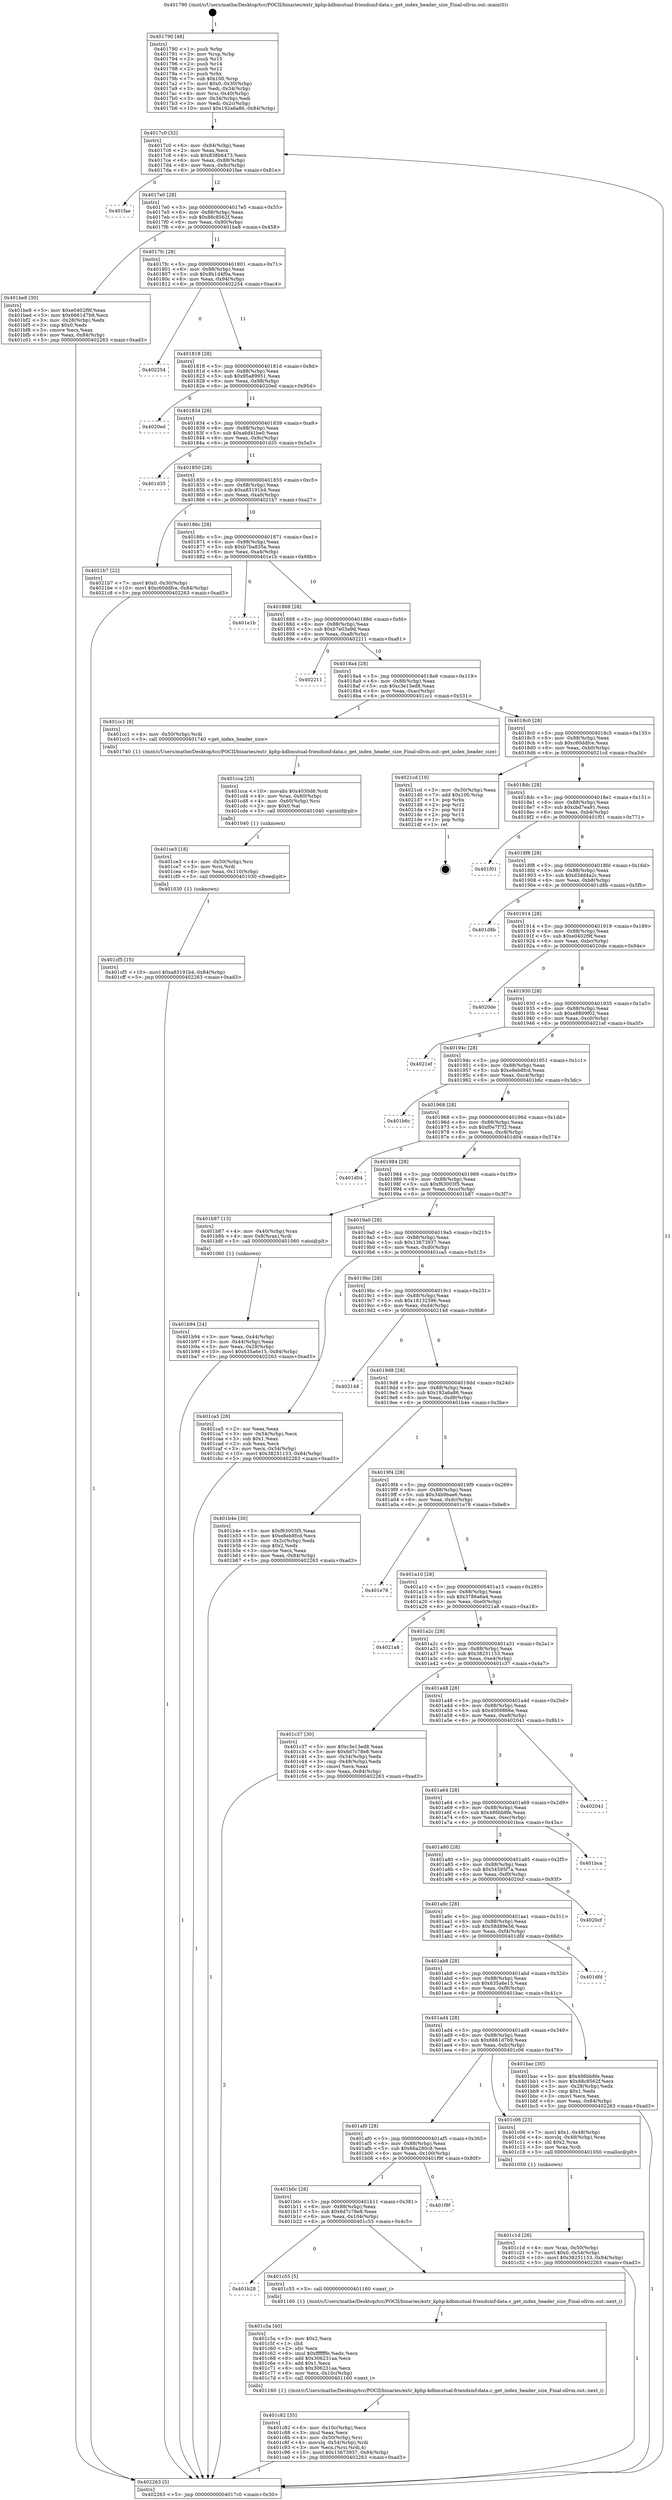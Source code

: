 digraph "0x401790" {
  label = "0x401790 (/mnt/c/Users/mathe/Desktop/tcc/POCII/binaries/extr_kphp-kdbmutual-friendsmf-data.c_get_index_header_size_Final-ollvm.out::main(0))"
  labelloc = "t"
  node[shape=record]

  Entry [label="",width=0.3,height=0.3,shape=circle,fillcolor=black,style=filled]
  "0x4017c0" [label="{
     0x4017c0 [32]\l
     | [instrs]\l
     &nbsp;&nbsp;0x4017c0 \<+6\>: mov -0x84(%rbp),%eax\l
     &nbsp;&nbsp;0x4017c6 \<+2\>: mov %eax,%ecx\l
     &nbsp;&nbsp;0x4017c8 \<+6\>: sub $0x838b6473,%ecx\l
     &nbsp;&nbsp;0x4017ce \<+6\>: mov %eax,-0x88(%rbp)\l
     &nbsp;&nbsp;0x4017d4 \<+6\>: mov %ecx,-0x8c(%rbp)\l
     &nbsp;&nbsp;0x4017da \<+6\>: je 0000000000401fae \<main+0x81e\>\l
  }"]
  "0x401fae" [label="{
     0x401fae\l
  }", style=dashed]
  "0x4017e0" [label="{
     0x4017e0 [28]\l
     | [instrs]\l
     &nbsp;&nbsp;0x4017e0 \<+5\>: jmp 00000000004017e5 \<main+0x55\>\l
     &nbsp;&nbsp;0x4017e5 \<+6\>: mov -0x88(%rbp),%eax\l
     &nbsp;&nbsp;0x4017eb \<+5\>: sub $0x88c8562f,%eax\l
     &nbsp;&nbsp;0x4017f0 \<+6\>: mov %eax,-0x90(%rbp)\l
     &nbsp;&nbsp;0x4017f6 \<+6\>: je 0000000000401be8 \<main+0x458\>\l
  }"]
  Exit [label="",width=0.3,height=0.3,shape=circle,fillcolor=black,style=filled,peripheries=2]
  "0x401be8" [label="{
     0x401be8 [30]\l
     | [instrs]\l
     &nbsp;&nbsp;0x401be8 \<+5\>: mov $0xe0402f9f,%eax\l
     &nbsp;&nbsp;0x401bed \<+5\>: mov $0x6661d7b9,%ecx\l
     &nbsp;&nbsp;0x401bf2 \<+3\>: mov -0x28(%rbp),%edx\l
     &nbsp;&nbsp;0x401bf5 \<+3\>: cmp $0x0,%edx\l
     &nbsp;&nbsp;0x401bf8 \<+3\>: cmove %ecx,%eax\l
     &nbsp;&nbsp;0x401bfb \<+6\>: mov %eax,-0x84(%rbp)\l
     &nbsp;&nbsp;0x401c01 \<+5\>: jmp 0000000000402263 \<main+0xad3\>\l
  }"]
  "0x4017fc" [label="{
     0x4017fc [28]\l
     | [instrs]\l
     &nbsp;&nbsp;0x4017fc \<+5\>: jmp 0000000000401801 \<main+0x71\>\l
     &nbsp;&nbsp;0x401801 \<+6\>: mov -0x88(%rbp),%eax\l
     &nbsp;&nbsp;0x401807 \<+5\>: sub $0x8b1d4f0a,%eax\l
     &nbsp;&nbsp;0x40180c \<+6\>: mov %eax,-0x94(%rbp)\l
     &nbsp;&nbsp;0x401812 \<+6\>: je 0000000000402254 \<main+0xac4\>\l
  }"]
  "0x401cf5" [label="{
     0x401cf5 [15]\l
     | [instrs]\l
     &nbsp;&nbsp;0x401cf5 \<+10\>: movl $0xa83191b4,-0x84(%rbp)\l
     &nbsp;&nbsp;0x401cff \<+5\>: jmp 0000000000402263 \<main+0xad3\>\l
  }"]
  "0x402254" [label="{
     0x402254\l
  }", style=dashed]
  "0x401818" [label="{
     0x401818 [28]\l
     | [instrs]\l
     &nbsp;&nbsp;0x401818 \<+5\>: jmp 000000000040181d \<main+0x8d\>\l
     &nbsp;&nbsp;0x40181d \<+6\>: mov -0x88(%rbp),%eax\l
     &nbsp;&nbsp;0x401823 \<+5\>: sub $0x95a89951,%eax\l
     &nbsp;&nbsp;0x401828 \<+6\>: mov %eax,-0x98(%rbp)\l
     &nbsp;&nbsp;0x40182e \<+6\>: je 00000000004020ed \<main+0x95d\>\l
  }"]
  "0x401ce3" [label="{
     0x401ce3 [18]\l
     | [instrs]\l
     &nbsp;&nbsp;0x401ce3 \<+4\>: mov -0x50(%rbp),%rsi\l
     &nbsp;&nbsp;0x401ce7 \<+3\>: mov %rsi,%rdi\l
     &nbsp;&nbsp;0x401cea \<+6\>: mov %eax,-0x110(%rbp)\l
     &nbsp;&nbsp;0x401cf0 \<+5\>: call 0000000000401030 \<free@plt\>\l
     | [calls]\l
     &nbsp;&nbsp;0x401030 \{1\} (unknown)\l
  }"]
  "0x4020ed" [label="{
     0x4020ed\l
  }", style=dashed]
  "0x401834" [label="{
     0x401834 [28]\l
     | [instrs]\l
     &nbsp;&nbsp;0x401834 \<+5\>: jmp 0000000000401839 \<main+0xa9\>\l
     &nbsp;&nbsp;0x401839 \<+6\>: mov -0x88(%rbp),%eax\l
     &nbsp;&nbsp;0x40183f \<+5\>: sub $0xa6d41be0,%eax\l
     &nbsp;&nbsp;0x401844 \<+6\>: mov %eax,-0x9c(%rbp)\l
     &nbsp;&nbsp;0x40184a \<+6\>: je 0000000000401d35 \<main+0x5a5\>\l
  }"]
  "0x401cca" [label="{
     0x401cca [25]\l
     | [instrs]\l
     &nbsp;&nbsp;0x401cca \<+10\>: movabs $0x4030d6,%rdi\l
     &nbsp;&nbsp;0x401cd4 \<+4\>: mov %rax,-0x60(%rbp)\l
     &nbsp;&nbsp;0x401cd8 \<+4\>: mov -0x60(%rbp),%rsi\l
     &nbsp;&nbsp;0x401cdc \<+2\>: mov $0x0,%al\l
     &nbsp;&nbsp;0x401cde \<+5\>: call 0000000000401040 \<printf@plt\>\l
     | [calls]\l
     &nbsp;&nbsp;0x401040 \{1\} (unknown)\l
  }"]
  "0x401d35" [label="{
     0x401d35\l
  }", style=dashed]
  "0x401850" [label="{
     0x401850 [28]\l
     | [instrs]\l
     &nbsp;&nbsp;0x401850 \<+5\>: jmp 0000000000401855 \<main+0xc5\>\l
     &nbsp;&nbsp;0x401855 \<+6\>: mov -0x88(%rbp),%eax\l
     &nbsp;&nbsp;0x40185b \<+5\>: sub $0xa83191b4,%eax\l
     &nbsp;&nbsp;0x401860 \<+6\>: mov %eax,-0xa0(%rbp)\l
     &nbsp;&nbsp;0x401866 \<+6\>: je 00000000004021b7 \<main+0xa27\>\l
  }"]
  "0x401c82" [label="{
     0x401c82 [35]\l
     | [instrs]\l
     &nbsp;&nbsp;0x401c82 \<+6\>: mov -0x10c(%rbp),%ecx\l
     &nbsp;&nbsp;0x401c88 \<+3\>: imul %eax,%ecx\l
     &nbsp;&nbsp;0x401c8b \<+4\>: mov -0x50(%rbp),%rsi\l
     &nbsp;&nbsp;0x401c8f \<+4\>: movslq -0x54(%rbp),%rdi\l
     &nbsp;&nbsp;0x401c93 \<+3\>: mov %ecx,(%rsi,%rdi,4)\l
     &nbsp;&nbsp;0x401c96 \<+10\>: movl $0x13673937,-0x84(%rbp)\l
     &nbsp;&nbsp;0x401ca0 \<+5\>: jmp 0000000000402263 \<main+0xad3\>\l
  }"]
  "0x4021b7" [label="{
     0x4021b7 [22]\l
     | [instrs]\l
     &nbsp;&nbsp;0x4021b7 \<+7\>: movl $0x0,-0x30(%rbp)\l
     &nbsp;&nbsp;0x4021be \<+10\>: movl $0xc60ddfce,-0x84(%rbp)\l
     &nbsp;&nbsp;0x4021c8 \<+5\>: jmp 0000000000402263 \<main+0xad3\>\l
  }"]
  "0x40186c" [label="{
     0x40186c [28]\l
     | [instrs]\l
     &nbsp;&nbsp;0x40186c \<+5\>: jmp 0000000000401871 \<main+0xe1\>\l
     &nbsp;&nbsp;0x401871 \<+6\>: mov -0x88(%rbp),%eax\l
     &nbsp;&nbsp;0x401877 \<+5\>: sub $0xb7ba835a,%eax\l
     &nbsp;&nbsp;0x40187c \<+6\>: mov %eax,-0xa4(%rbp)\l
     &nbsp;&nbsp;0x401882 \<+6\>: je 0000000000401e1b \<main+0x68b\>\l
  }"]
  "0x401c5a" [label="{
     0x401c5a [40]\l
     | [instrs]\l
     &nbsp;&nbsp;0x401c5a \<+5\>: mov $0x2,%ecx\l
     &nbsp;&nbsp;0x401c5f \<+1\>: cltd\l
     &nbsp;&nbsp;0x401c60 \<+2\>: idiv %ecx\l
     &nbsp;&nbsp;0x401c62 \<+6\>: imul $0xfffffffe,%edx,%ecx\l
     &nbsp;&nbsp;0x401c68 \<+6\>: add $0x306231aa,%ecx\l
     &nbsp;&nbsp;0x401c6e \<+3\>: add $0x1,%ecx\l
     &nbsp;&nbsp;0x401c71 \<+6\>: sub $0x306231aa,%ecx\l
     &nbsp;&nbsp;0x401c77 \<+6\>: mov %ecx,-0x10c(%rbp)\l
     &nbsp;&nbsp;0x401c7d \<+5\>: call 0000000000401160 \<next_i\>\l
     | [calls]\l
     &nbsp;&nbsp;0x401160 \{1\} (/mnt/c/Users/mathe/Desktop/tcc/POCII/binaries/extr_kphp-kdbmutual-friendsmf-data.c_get_index_header_size_Final-ollvm.out::next_i)\l
  }"]
  "0x401e1b" [label="{
     0x401e1b\l
  }", style=dashed]
  "0x401888" [label="{
     0x401888 [28]\l
     | [instrs]\l
     &nbsp;&nbsp;0x401888 \<+5\>: jmp 000000000040188d \<main+0xfd\>\l
     &nbsp;&nbsp;0x40188d \<+6\>: mov -0x88(%rbp),%eax\l
     &nbsp;&nbsp;0x401893 \<+5\>: sub $0xb7e03a9d,%eax\l
     &nbsp;&nbsp;0x401898 \<+6\>: mov %eax,-0xa8(%rbp)\l
     &nbsp;&nbsp;0x40189e \<+6\>: je 0000000000402211 \<main+0xa81\>\l
  }"]
  "0x401b28" [label="{
     0x401b28\l
  }", style=dashed]
  "0x402211" [label="{
     0x402211\l
  }", style=dashed]
  "0x4018a4" [label="{
     0x4018a4 [28]\l
     | [instrs]\l
     &nbsp;&nbsp;0x4018a4 \<+5\>: jmp 00000000004018a9 \<main+0x119\>\l
     &nbsp;&nbsp;0x4018a9 \<+6\>: mov -0x88(%rbp),%eax\l
     &nbsp;&nbsp;0x4018af \<+5\>: sub $0xc3e13ed8,%eax\l
     &nbsp;&nbsp;0x4018b4 \<+6\>: mov %eax,-0xac(%rbp)\l
     &nbsp;&nbsp;0x4018ba \<+6\>: je 0000000000401cc1 \<main+0x531\>\l
  }"]
  "0x401c55" [label="{
     0x401c55 [5]\l
     | [instrs]\l
     &nbsp;&nbsp;0x401c55 \<+5\>: call 0000000000401160 \<next_i\>\l
     | [calls]\l
     &nbsp;&nbsp;0x401160 \{1\} (/mnt/c/Users/mathe/Desktop/tcc/POCII/binaries/extr_kphp-kdbmutual-friendsmf-data.c_get_index_header_size_Final-ollvm.out::next_i)\l
  }"]
  "0x401cc1" [label="{
     0x401cc1 [9]\l
     | [instrs]\l
     &nbsp;&nbsp;0x401cc1 \<+4\>: mov -0x50(%rbp),%rdi\l
     &nbsp;&nbsp;0x401cc5 \<+5\>: call 0000000000401740 \<get_index_header_size\>\l
     | [calls]\l
     &nbsp;&nbsp;0x401740 \{1\} (/mnt/c/Users/mathe/Desktop/tcc/POCII/binaries/extr_kphp-kdbmutual-friendsmf-data.c_get_index_header_size_Final-ollvm.out::get_index_header_size)\l
  }"]
  "0x4018c0" [label="{
     0x4018c0 [28]\l
     | [instrs]\l
     &nbsp;&nbsp;0x4018c0 \<+5\>: jmp 00000000004018c5 \<main+0x135\>\l
     &nbsp;&nbsp;0x4018c5 \<+6\>: mov -0x88(%rbp),%eax\l
     &nbsp;&nbsp;0x4018cb \<+5\>: sub $0xc60ddfce,%eax\l
     &nbsp;&nbsp;0x4018d0 \<+6\>: mov %eax,-0xb0(%rbp)\l
     &nbsp;&nbsp;0x4018d6 \<+6\>: je 00000000004021cd \<main+0xa3d\>\l
  }"]
  "0x401b0c" [label="{
     0x401b0c [28]\l
     | [instrs]\l
     &nbsp;&nbsp;0x401b0c \<+5\>: jmp 0000000000401b11 \<main+0x381\>\l
     &nbsp;&nbsp;0x401b11 \<+6\>: mov -0x88(%rbp),%eax\l
     &nbsp;&nbsp;0x401b17 \<+5\>: sub $0x6d7c78e8,%eax\l
     &nbsp;&nbsp;0x401b1c \<+6\>: mov %eax,-0x104(%rbp)\l
     &nbsp;&nbsp;0x401b22 \<+6\>: je 0000000000401c55 \<main+0x4c5\>\l
  }"]
  "0x4021cd" [label="{
     0x4021cd [19]\l
     | [instrs]\l
     &nbsp;&nbsp;0x4021cd \<+3\>: mov -0x30(%rbp),%eax\l
     &nbsp;&nbsp;0x4021d0 \<+7\>: add $0x100,%rsp\l
     &nbsp;&nbsp;0x4021d7 \<+1\>: pop %rbx\l
     &nbsp;&nbsp;0x4021d8 \<+2\>: pop %r12\l
     &nbsp;&nbsp;0x4021da \<+2\>: pop %r14\l
     &nbsp;&nbsp;0x4021dc \<+2\>: pop %r15\l
     &nbsp;&nbsp;0x4021de \<+1\>: pop %rbp\l
     &nbsp;&nbsp;0x4021df \<+1\>: ret\l
  }"]
  "0x4018dc" [label="{
     0x4018dc [28]\l
     | [instrs]\l
     &nbsp;&nbsp;0x4018dc \<+5\>: jmp 00000000004018e1 \<main+0x151\>\l
     &nbsp;&nbsp;0x4018e1 \<+6\>: mov -0x88(%rbp),%eax\l
     &nbsp;&nbsp;0x4018e7 \<+5\>: sub $0xcbd7ea91,%eax\l
     &nbsp;&nbsp;0x4018ec \<+6\>: mov %eax,-0xb4(%rbp)\l
     &nbsp;&nbsp;0x4018f2 \<+6\>: je 0000000000401f01 \<main+0x771\>\l
  }"]
  "0x401f9f" [label="{
     0x401f9f\l
  }", style=dashed]
  "0x401f01" [label="{
     0x401f01\l
  }", style=dashed]
  "0x4018f8" [label="{
     0x4018f8 [28]\l
     | [instrs]\l
     &nbsp;&nbsp;0x4018f8 \<+5\>: jmp 00000000004018fd \<main+0x16d\>\l
     &nbsp;&nbsp;0x4018fd \<+6\>: mov -0x88(%rbp),%eax\l
     &nbsp;&nbsp;0x401903 \<+5\>: sub $0xd3dd4a2c,%eax\l
     &nbsp;&nbsp;0x401908 \<+6\>: mov %eax,-0xb8(%rbp)\l
     &nbsp;&nbsp;0x40190e \<+6\>: je 0000000000401d8b \<main+0x5fb\>\l
  }"]
  "0x401c1d" [label="{
     0x401c1d [26]\l
     | [instrs]\l
     &nbsp;&nbsp;0x401c1d \<+4\>: mov %rax,-0x50(%rbp)\l
     &nbsp;&nbsp;0x401c21 \<+7\>: movl $0x0,-0x54(%rbp)\l
     &nbsp;&nbsp;0x401c28 \<+10\>: movl $0x38251153,-0x84(%rbp)\l
     &nbsp;&nbsp;0x401c32 \<+5\>: jmp 0000000000402263 \<main+0xad3\>\l
  }"]
  "0x401d8b" [label="{
     0x401d8b\l
  }", style=dashed]
  "0x401914" [label="{
     0x401914 [28]\l
     | [instrs]\l
     &nbsp;&nbsp;0x401914 \<+5\>: jmp 0000000000401919 \<main+0x189\>\l
     &nbsp;&nbsp;0x401919 \<+6\>: mov -0x88(%rbp),%eax\l
     &nbsp;&nbsp;0x40191f \<+5\>: sub $0xe0402f9f,%eax\l
     &nbsp;&nbsp;0x401924 \<+6\>: mov %eax,-0xbc(%rbp)\l
     &nbsp;&nbsp;0x40192a \<+6\>: je 00000000004020de \<main+0x94e\>\l
  }"]
  "0x401af0" [label="{
     0x401af0 [28]\l
     | [instrs]\l
     &nbsp;&nbsp;0x401af0 \<+5\>: jmp 0000000000401af5 \<main+0x365\>\l
     &nbsp;&nbsp;0x401af5 \<+6\>: mov -0x88(%rbp),%eax\l
     &nbsp;&nbsp;0x401afb \<+5\>: sub $0x66a280c8,%eax\l
     &nbsp;&nbsp;0x401b00 \<+6\>: mov %eax,-0x100(%rbp)\l
     &nbsp;&nbsp;0x401b06 \<+6\>: je 0000000000401f9f \<main+0x80f\>\l
  }"]
  "0x4020de" [label="{
     0x4020de\l
  }", style=dashed]
  "0x401930" [label="{
     0x401930 [28]\l
     | [instrs]\l
     &nbsp;&nbsp;0x401930 \<+5\>: jmp 0000000000401935 \<main+0x1a5\>\l
     &nbsp;&nbsp;0x401935 \<+6\>: mov -0x88(%rbp),%eax\l
     &nbsp;&nbsp;0x40193b \<+5\>: sub $0xe8809f02,%eax\l
     &nbsp;&nbsp;0x401940 \<+6\>: mov %eax,-0xc0(%rbp)\l
     &nbsp;&nbsp;0x401946 \<+6\>: je 00000000004021ef \<main+0xa5f\>\l
  }"]
  "0x401c06" [label="{
     0x401c06 [23]\l
     | [instrs]\l
     &nbsp;&nbsp;0x401c06 \<+7\>: movl $0x1,-0x48(%rbp)\l
     &nbsp;&nbsp;0x401c0d \<+4\>: movslq -0x48(%rbp),%rax\l
     &nbsp;&nbsp;0x401c11 \<+4\>: shl $0x2,%rax\l
     &nbsp;&nbsp;0x401c15 \<+3\>: mov %rax,%rdi\l
     &nbsp;&nbsp;0x401c18 \<+5\>: call 0000000000401050 \<malloc@plt\>\l
     | [calls]\l
     &nbsp;&nbsp;0x401050 \{1\} (unknown)\l
  }"]
  "0x4021ef" [label="{
     0x4021ef\l
  }", style=dashed]
  "0x40194c" [label="{
     0x40194c [28]\l
     | [instrs]\l
     &nbsp;&nbsp;0x40194c \<+5\>: jmp 0000000000401951 \<main+0x1c1\>\l
     &nbsp;&nbsp;0x401951 \<+6\>: mov -0x88(%rbp),%eax\l
     &nbsp;&nbsp;0x401957 \<+5\>: sub $0xe8eb8fcd,%eax\l
     &nbsp;&nbsp;0x40195c \<+6\>: mov %eax,-0xc4(%rbp)\l
     &nbsp;&nbsp;0x401962 \<+6\>: je 0000000000401b6c \<main+0x3dc\>\l
  }"]
  "0x401ad4" [label="{
     0x401ad4 [28]\l
     | [instrs]\l
     &nbsp;&nbsp;0x401ad4 \<+5\>: jmp 0000000000401ad9 \<main+0x349\>\l
     &nbsp;&nbsp;0x401ad9 \<+6\>: mov -0x88(%rbp),%eax\l
     &nbsp;&nbsp;0x401adf \<+5\>: sub $0x6661d7b9,%eax\l
     &nbsp;&nbsp;0x401ae4 \<+6\>: mov %eax,-0xfc(%rbp)\l
     &nbsp;&nbsp;0x401aea \<+6\>: je 0000000000401c06 \<main+0x476\>\l
  }"]
  "0x401b6c" [label="{
     0x401b6c\l
  }", style=dashed]
  "0x401968" [label="{
     0x401968 [28]\l
     | [instrs]\l
     &nbsp;&nbsp;0x401968 \<+5\>: jmp 000000000040196d \<main+0x1dd\>\l
     &nbsp;&nbsp;0x40196d \<+6\>: mov -0x88(%rbp),%eax\l
     &nbsp;&nbsp;0x401973 \<+5\>: sub $0xf0e7f7f2,%eax\l
     &nbsp;&nbsp;0x401978 \<+6\>: mov %eax,-0xc8(%rbp)\l
     &nbsp;&nbsp;0x40197e \<+6\>: je 0000000000401d04 \<main+0x574\>\l
  }"]
  "0x401bac" [label="{
     0x401bac [30]\l
     | [instrs]\l
     &nbsp;&nbsp;0x401bac \<+5\>: mov $0x486bb8fe,%eax\l
     &nbsp;&nbsp;0x401bb1 \<+5\>: mov $0x88c8562f,%ecx\l
     &nbsp;&nbsp;0x401bb6 \<+3\>: mov -0x28(%rbp),%edx\l
     &nbsp;&nbsp;0x401bb9 \<+3\>: cmp $0x1,%edx\l
     &nbsp;&nbsp;0x401bbc \<+3\>: cmovl %ecx,%eax\l
     &nbsp;&nbsp;0x401bbf \<+6\>: mov %eax,-0x84(%rbp)\l
     &nbsp;&nbsp;0x401bc5 \<+5\>: jmp 0000000000402263 \<main+0xad3\>\l
  }"]
  "0x401d04" [label="{
     0x401d04\l
  }", style=dashed]
  "0x401984" [label="{
     0x401984 [28]\l
     | [instrs]\l
     &nbsp;&nbsp;0x401984 \<+5\>: jmp 0000000000401989 \<main+0x1f9\>\l
     &nbsp;&nbsp;0x401989 \<+6\>: mov -0x88(%rbp),%eax\l
     &nbsp;&nbsp;0x40198f \<+5\>: sub $0xf63003f5,%eax\l
     &nbsp;&nbsp;0x401994 \<+6\>: mov %eax,-0xcc(%rbp)\l
     &nbsp;&nbsp;0x40199a \<+6\>: je 0000000000401b87 \<main+0x3f7\>\l
  }"]
  "0x401ab8" [label="{
     0x401ab8 [28]\l
     | [instrs]\l
     &nbsp;&nbsp;0x401ab8 \<+5\>: jmp 0000000000401abd \<main+0x32d\>\l
     &nbsp;&nbsp;0x401abd \<+6\>: mov -0x88(%rbp),%eax\l
     &nbsp;&nbsp;0x401ac3 \<+5\>: sub $0x635a6e15,%eax\l
     &nbsp;&nbsp;0x401ac8 \<+6\>: mov %eax,-0xf8(%rbp)\l
     &nbsp;&nbsp;0x401ace \<+6\>: je 0000000000401bac \<main+0x41c\>\l
  }"]
  "0x401b87" [label="{
     0x401b87 [13]\l
     | [instrs]\l
     &nbsp;&nbsp;0x401b87 \<+4\>: mov -0x40(%rbp),%rax\l
     &nbsp;&nbsp;0x401b8b \<+4\>: mov 0x8(%rax),%rdi\l
     &nbsp;&nbsp;0x401b8f \<+5\>: call 0000000000401060 \<atoi@plt\>\l
     | [calls]\l
     &nbsp;&nbsp;0x401060 \{1\} (unknown)\l
  }"]
  "0x4019a0" [label="{
     0x4019a0 [28]\l
     | [instrs]\l
     &nbsp;&nbsp;0x4019a0 \<+5\>: jmp 00000000004019a5 \<main+0x215\>\l
     &nbsp;&nbsp;0x4019a5 \<+6\>: mov -0x88(%rbp),%eax\l
     &nbsp;&nbsp;0x4019ab \<+5\>: sub $0x13673937,%eax\l
     &nbsp;&nbsp;0x4019b0 \<+6\>: mov %eax,-0xd0(%rbp)\l
     &nbsp;&nbsp;0x4019b6 \<+6\>: je 0000000000401ca5 \<main+0x515\>\l
  }"]
  "0x401dfd" [label="{
     0x401dfd\l
  }", style=dashed]
  "0x401ca5" [label="{
     0x401ca5 [28]\l
     | [instrs]\l
     &nbsp;&nbsp;0x401ca5 \<+2\>: xor %eax,%eax\l
     &nbsp;&nbsp;0x401ca7 \<+3\>: mov -0x54(%rbp),%ecx\l
     &nbsp;&nbsp;0x401caa \<+3\>: sub $0x1,%eax\l
     &nbsp;&nbsp;0x401cad \<+2\>: sub %eax,%ecx\l
     &nbsp;&nbsp;0x401caf \<+3\>: mov %ecx,-0x54(%rbp)\l
     &nbsp;&nbsp;0x401cb2 \<+10\>: movl $0x38251153,-0x84(%rbp)\l
     &nbsp;&nbsp;0x401cbc \<+5\>: jmp 0000000000402263 \<main+0xad3\>\l
  }"]
  "0x4019bc" [label="{
     0x4019bc [28]\l
     | [instrs]\l
     &nbsp;&nbsp;0x4019bc \<+5\>: jmp 00000000004019c1 \<main+0x231\>\l
     &nbsp;&nbsp;0x4019c1 \<+6\>: mov -0x88(%rbp),%eax\l
     &nbsp;&nbsp;0x4019c7 \<+5\>: sub $0x18132596,%eax\l
     &nbsp;&nbsp;0x4019cc \<+6\>: mov %eax,-0xd4(%rbp)\l
     &nbsp;&nbsp;0x4019d2 \<+6\>: je 0000000000402148 \<main+0x9b8\>\l
  }"]
  "0x401a9c" [label="{
     0x401a9c [28]\l
     | [instrs]\l
     &nbsp;&nbsp;0x401a9c \<+5\>: jmp 0000000000401aa1 \<main+0x311\>\l
     &nbsp;&nbsp;0x401aa1 \<+6\>: mov -0x88(%rbp),%eax\l
     &nbsp;&nbsp;0x401aa7 \<+5\>: sub $0x58d89e56,%eax\l
     &nbsp;&nbsp;0x401aac \<+6\>: mov %eax,-0xf4(%rbp)\l
     &nbsp;&nbsp;0x401ab2 \<+6\>: je 0000000000401dfd \<main+0x66d\>\l
  }"]
  "0x402148" [label="{
     0x402148\l
  }", style=dashed]
  "0x4019d8" [label="{
     0x4019d8 [28]\l
     | [instrs]\l
     &nbsp;&nbsp;0x4019d8 \<+5\>: jmp 00000000004019dd \<main+0x24d\>\l
     &nbsp;&nbsp;0x4019dd \<+6\>: mov -0x88(%rbp),%eax\l
     &nbsp;&nbsp;0x4019e3 \<+5\>: sub $0x192a6a86,%eax\l
     &nbsp;&nbsp;0x4019e8 \<+6\>: mov %eax,-0xd8(%rbp)\l
     &nbsp;&nbsp;0x4019ee \<+6\>: je 0000000000401b4e \<main+0x3be\>\l
  }"]
  "0x4020cf" [label="{
     0x4020cf\l
  }", style=dashed]
  "0x401b4e" [label="{
     0x401b4e [30]\l
     | [instrs]\l
     &nbsp;&nbsp;0x401b4e \<+5\>: mov $0xf63003f5,%eax\l
     &nbsp;&nbsp;0x401b53 \<+5\>: mov $0xe8eb8fcd,%ecx\l
     &nbsp;&nbsp;0x401b58 \<+3\>: mov -0x2c(%rbp),%edx\l
     &nbsp;&nbsp;0x401b5b \<+3\>: cmp $0x2,%edx\l
     &nbsp;&nbsp;0x401b5e \<+3\>: cmovne %ecx,%eax\l
     &nbsp;&nbsp;0x401b61 \<+6\>: mov %eax,-0x84(%rbp)\l
     &nbsp;&nbsp;0x401b67 \<+5\>: jmp 0000000000402263 \<main+0xad3\>\l
  }"]
  "0x4019f4" [label="{
     0x4019f4 [28]\l
     | [instrs]\l
     &nbsp;&nbsp;0x4019f4 \<+5\>: jmp 00000000004019f9 \<main+0x269\>\l
     &nbsp;&nbsp;0x4019f9 \<+6\>: mov -0x88(%rbp),%eax\l
     &nbsp;&nbsp;0x4019ff \<+5\>: sub $0x34b9bae6,%eax\l
     &nbsp;&nbsp;0x401a04 \<+6\>: mov %eax,-0xdc(%rbp)\l
     &nbsp;&nbsp;0x401a0a \<+6\>: je 0000000000401e78 \<main+0x6e8\>\l
  }"]
  "0x402263" [label="{
     0x402263 [5]\l
     | [instrs]\l
     &nbsp;&nbsp;0x402263 \<+5\>: jmp 00000000004017c0 \<main+0x30\>\l
  }"]
  "0x401790" [label="{
     0x401790 [48]\l
     | [instrs]\l
     &nbsp;&nbsp;0x401790 \<+1\>: push %rbp\l
     &nbsp;&nbsp;0x401791 \<+3\>: mov %rsp,%rbp\l
     &nbsp;&nbsp;0x401794 \<+2\>: push %r15\l
     &nbsp;&nbsp;0x401796 \<+2\>: push %r14\l
     &nbsp;&nbsp;0x401798 \<+2\>: push %r12\l
     &nbsp;&nbsp;0x40179a \<+1\>: push %rbx\l
     &nbsp;&nbsp;0x40179b \<+7\>: sub $0x100,%rsp\l
     &nbsp;&nbsp;0x4017a2 \<+7\>: movl $0x0,-0x30(%rbp)\l
     &nbsp;&nbsp;0x4017a9 \<+3\>: mov %edi,-0x34(%rbp)\l
     &nbsp;&nbsp;0x4017ac \<+4\>: mov %rsi,-0x40(%rbp)\l
     &nbsp;&nbsp;0x4017b0 \<+3\>: mov -0x34(%rbp),%edi\l
     &nbsp;&nbsp;0x4017b3 \<+3\>: mov %edi,-0x2c(%rbp)\l
     &nbsp;&nbsp;0x4017b6 \<+10\>: movl $0x192a6a86,-0x84(%rbp)\l
  }"]
  "0x401b94" [label="{
     0x401b94 [24]\l
     | [instrs]\l
     &nbsp;&nbsp;0x401b94 \<+3\>: mov %eax,-0x44(%rbp)\l
     &nbsp;&nbsp;0x401b97 \<+3\>: mov -0x44(%rbp),%eax\l
     &nbsp;&nbsp;0x401b9a \<+3\>: mov %eax,-0x28(%rbp)\l
     &nbsp;&nbsp;0x401b9d \<+10\>: movl $0x635a6e15,-0x84(%rbp)\l
     &nbsp;&nbsp;0x401ba7 \<+5\>: jmp 0000000000402263 \<main+0xad3\>\l
  }"]
  "0x401a80" [label="{
     0x401a80 [28]\l
     | [instrs]\l
     &nbsp;&nbsp;0x401a80 \<+5\>: jmp 0000000000401a85 \<main+0x2f5\>\l
     &nbsp;&nbsp;0x401a85 \<+6\>: mov -0x88(%rbp),%eax\l
     &nbsp;&nbsp;0x401a8b \<+5\>: sub $0x54595f7a,%eax\l
     &nbsp;&nbsp;0x401a90 \<+6\>: mov %eax,-0xf0(%rbp)\l
     &nbsp;&nbsp;0x401a96 \<+6\>: je 00000000004020cf \<main+0x93f\>\l
  }"]
  "0x401e78" [label="{
     0x401e78\l
  }", style=dashed]
  "0x401a10" [label="{
     0x401a10 [28]\l
     | [instrs]\l
     &nbsp;&nbsp;0x401a10 \<+5\>: jmp 0000000000401a15 \<main+0x285\>\l
     &nbsp;&nbsp;0x401a15 \<+6\>: mov -0x88(%rbp),%eax\l
     &nbsp;&nbsp;0x401a1b \<+5\>: sub $0x3786a6a4,%eax\l
     &nbsp;&nbsp;0x401a20 \<+6\>: mov %eax,-0xe0(%rbp)\l
     &nbsp;&nbsp;0x401a26 \<+6\>: je 00000000004021a8 \<main+0xa18\>\l
  }"]
  "0x401bca" [label="{
     0x401bca\l
  }", style=dashed]
  "0x4021a8" [label="{
     0x4021a8\l
  }", style=dashed]
  "0x401a2c" [label="{
     0x401a2c [28]\l
     | [instrs]\l
     &nbsp;&nbsp;0x401a2c \<+5\>: jmp 0000000000401a31 \<main+0x2a1\>\l
     &nbsp;&nbsp;0x401a31 \<+6\>: mov -0x88(%rbp),%eax\l
     &nbsp;&nbsp;0x401a37 \<+5\>: sub $0x38251153,%eax\l
     &nbsp;&nbsp;0x401a3c \<+6\>: mov %eax,-0xe4(%rbp)\l
     &nbsp;&nbsp;0x401a42 \<+6\>: je 0000000000401c37 \<main+0x4a7\>\l
  }"]
  "0x401a64" [label="{
     0x401a64 [28]\l
     | [instrs]\l
     &nbsp;&nbsp;0x401a64 \<+5\>: jmp 0000000000401a69 \<main+0x2d9\>\l
     &nbsp;&nbsp;0x401a69 \<+6\>: mov -0x88(%rbp),%eax\l
     &nbsp;&nbsp;0x401a6f \<+5\>: sub $0x486bb8fe,%eax\l
     &nbsp;&nbsp;0x401a74 \<+6\>: mov %eax,-0xec(%rbp)\l
     &nbsp;&nbsp;0x401a7a \<+6\>: je 0000000000401bca \<main+0x43a\>\l
  }"]
  "0x401c37" [label="{
     0x401c37 [30]\l
     | [instrs]\l
     &nbsp;&nbsp;0x401c37 \<+5\>: mov $0xc3e13ed8,%eax\l
     &nbsp;&nbsp;0x401c3c \<+5\>: mov $0x6d7c78e8,%ecx\l
     &nbsp;&nbsp;0x401c41 \<+3\>: mov -0x54(%rbp),%edx\l
     &nbsp;&nbsp;0x401c44 \<+3\>: cmp -0x48(%rbp),%edx\l
     &nbsp;&nbsp;0x401c47 \<+3\>: cmovl %ecx,%eax\l
     &nbsp;&nbsp;0x401c4a \<+6\>: mov %eax,-0x84(%rbp)\l
     &nbsp;&nbsp;0x401c50 \<+5\>: jmp 0000000000402263 \<main+0xad3\>\l
  }"]
  "0x401a48" [label="{
     0x401a48 [28]\l
     | [instrs]\l
     &nbsp;&nbsp;0x401a48 \<+5\>: jmp 0000000000401a4d \<main+0x2bd\>\l
     &nbsp;&nbsp;0x401a4d \<+6\>: mov -0x88(%rbp),%eax\l
     &nbsp;&nbsp;0x401a53 \<+5\>: sub $0x4009866e,%eax\l
     &nbsp;&nbsp;0x401a58 \<+6\>: mov %eax,-0xe8(%rbp)\l
     &nbsp;&nbsp;0x401a5e \<+6\>: je 0000000000402041 \<main+0x8b1\>\l
  }"]
  "0x402041" [label="{
     0x402041\l
  }", style=dashed]
  Entry -> "0x401790" [label=" 1"]
  "0x4017c0" -> "0x401fae" [label=" 0"]
  "0x4017c0" -> "0x4017e0" [label=" 12"]
  "0x4021cd" -> Exit [label=" 1"]
  "0x4017e0" -> "0x401be8" [label=" 1"]
  "0x4017e0" -> "0x4017fc" [label=" 11"]
  "0x4021b7" -> "0x402263" [label=" 1"]
  "0x4017fc" -> "0x402254" [label=" 0"]
  "0x4017fc" -> "0x401818" [label=" 11"]
  "0x401cf5" -> "0x402263" [label=" 1"]
  "0x401818" -> "0x4020ed" [label=" 0"]
  "0x401818" -> "0x401834" [label=" 11"]
  "0x401ce3" -> "0x401cf5" [label=" 1"]
  "0x401834" -> "0x401d35" [label=" 0"]
  "0x401834" -> "0x401850" [label=" 11"]
  "0x401cca" -> "0x401ce3" [label=" 1"]
  "0x401850" -> "0x4021b7" [label=" 1"]
  "0x401850" -> "0x40186c" [label=" 10"]
  "0x401cc1" -> "0x401cca" [label=" 1"]
  "0x40186c" -> "0x401e1b" [label=" 0"]
  "0x40186c" -> "0x401888" [label=" 10"]
  "0x401ca5" -> "0x402263" [label=" 1"]
  "0x401888" -> "0x402211" [label=" 0"]
  "0x401888" -> "0x4018a4" [label=" 10"]
  "0x401c82" -> "0x402263" [label=" 1"]
  "0x4018a4" -> "0x401cc1" [label=" 1"]
  "0x4018a4" -> "0x4018c0" [label=" 9"]
  "0x401c5a" -> "0x401c82" [label=" 1"]
  "0x4018c0" -> "0x4021cd" [label=" 1"]
  "0x4018c0" -> "0x4018dc" [label=" 8"]
  "0x401b0c" -> "0x401b28" [label=" 0"]
  "0x4018dc" -> "0x401f01" [label=" 0"]
  "0x4018dc" -> "0x4018f8" [label=" 8"]
  "0x401b0c" -> "0x401c55" [label=" 1"]
  "0x4018f8" -> "0x401d8b" [label=" 0"]
  "0x4018f8" -> "0x401914" [label=" 8"]
  "0x401af0" -> "0x401b0c" [label=" 1"]
  "0x401914" -> "0x4020de" [label=" 0"]
  "0x401914" -> "0x401930" [label=" 8"]
  "0x401af0" -> "0x401f9f" [label=" 0"]
  "0x401930" -> "0x4021ef" [label=" 0"]
  "0x401930" -> "0x40194c" [label=" 8"]
  "0x401c55" -> "0x401c5a" [label=" 1"]
  "0x40194c" -> "0x401b6c" [label=" 0"]
  "0x40194c" -> "0x401968" [label=" 8"]
  "0x401c1d" -> "0x402263" [label=" 1"]
  "0x401968" -> "0x401d04" [label=" 0"]
  "0x401968" -> "0x401984" [label=" 8"]
  "0x401c06" -> "0x401c1d" [label=" 1"]
  "0x401984" -> "0x401b87" [label=" 1"]
  "0x401984" -> "0x4019a0" [label=" 7"]
  "0x401ad4" -> "0x401c06" [label=" 1"]
  "0x4019a0" -> "0x401ca5" [label=" 1"]
  "0x4019a0" -> "0x4019bc" [label=" 6"]
  "0x401c37" -> "0x402263" [label=" 2"]
  "0x4019bc" -> "0x402148" [label=" 0"]
  "0x4019bc" -> "0x4019d8" [label=" 6"]
  "0x401bac" -> "0x402263" [label=" 1"]
  "0x4019d8" -> "0x401b4e" [label=" 1"]
  "0x4019d8" -> "0x4019f4" [label=" 5"]
  "0x401b4e" -> "0x402263" [label=" 1"]
  "0x401790" -> "0x4017c0" [label=" 1"]
  "0x402263" -> "0x4017c0" [label=" 11"]
  "0x401b87" -> "0x401b94" [label=" 1"]
  "0x401b94" -> "0x402263" [label=" 1"]
  "0x401ab8" -> "0x401ad4" [label=" 2"]
  "0x4019f4" -> "0x401e78" [label=" 0"]
  "0x4019f4" -> "0x401a10" [label=" 5"]
  "0x401ad4" -> "0x401af0" [label=" 1"]
  "0x401a10" -> "0x4021a8" [label=" 0"]
  "0x401a10" -> "0x401a2c" [label=" 5"]
  "0x401a9c" -> "0x401ab8" [label=" 3"]
  "0x401a2c" -> "0x401c37" [label=" 2"]
  "0x401a2c" -> "0x401a48" [label=" 3"]
  "0x401be8" -> "0x402263" [label=" 1"]
  "0x401a48" -> "0x402041" [label=" 0"]
  "0x401a48" -> "0x401a64" [label=" 3"]
  "0x401a9c" -> "0x401dfd" [label=" 0"]
  "0x401a64" -> "0x401bca" [label=" 0"]
  "0x401a64" -> "0x401a80" [label=" 3"]
  "0x401ab8" -> "0x401bac" [label=" 1"]
  "0x401a80" -> "0x4020cf" [label=" 0"]
  "0x401a80" -> "0x401a9c" [label=" 3"]
}

